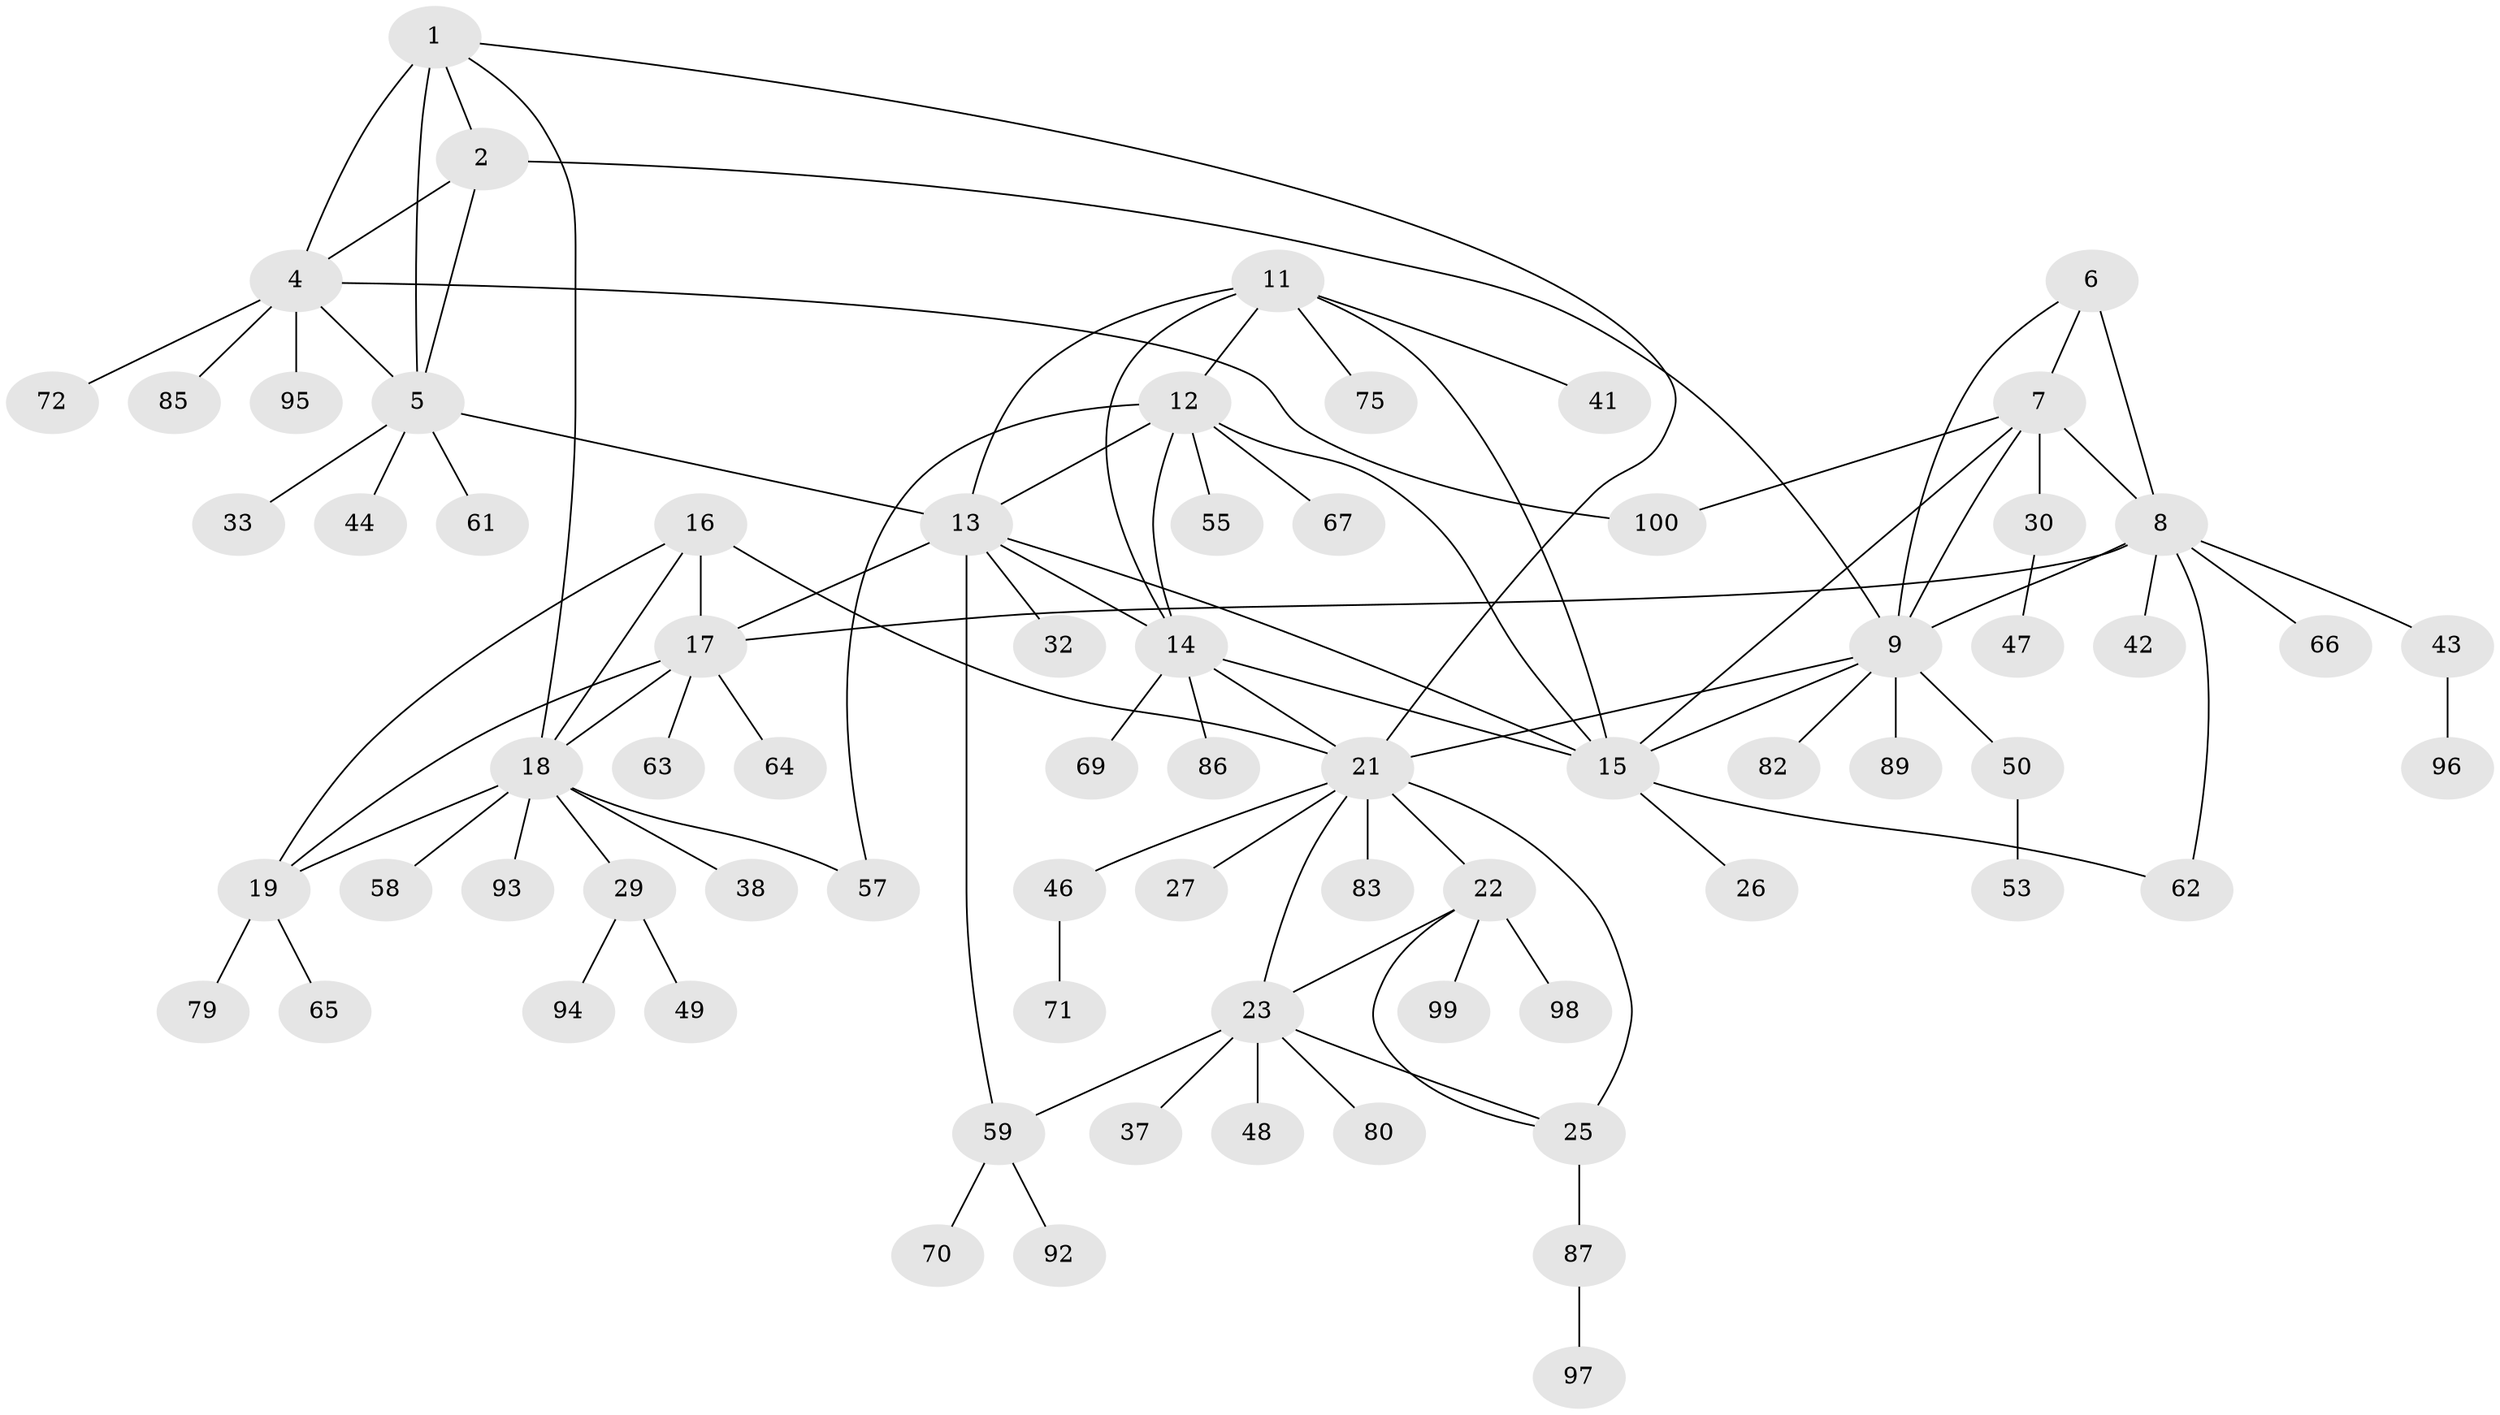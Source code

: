 // original degree distribution, {6: 0.05, 4: 0.05, 9: 0.03, 8: 0.05, 5: 0.02, 11: 0.02, 7: 0.06, 1: 0.57, 2: 0.13, 3: 0.02}
// Generated by graph-tools (version 1.1) at 2025/11/02/27/25 16:11:31]
// undirected, 72 vertices, 100 edges
graph export_dot {
graph [start="1"]
  node [color=gray90,style=filled];
  1 [super="+3"];
  2 [super="+76"];
  4 [super="+28"];
  5 [super="+74"];
  6;
  7 [super="+45"];
  8 [super="+10"];
  9 [super="+34"];
  11 [super="+40"];
  12 [super="+31"];
  13 [super="+81"];
  14 [super="+51"];
  15 [super="+60"];
  16 [super="+36"];
  17 [super="+20"];
  18 [super="+88"];
  19 [super="+91"];
  21 [super="+24"];
  22 [super="+90"];
  23 [super="+54"];
  25 [super="+56"];
  26;
  27 [super="+35"];
  29 [super="+78"];
  30 [super="+39"];
  32;
  33;
  37;
  38;
  41;
  42;
  43;
  44;
  46 [super="+73"];
  47;
  48;
  49 [super="+52"];
  50;
  53 [super="+84"];
  55;
  57;
  58 [super="+68"];
  59;
  61;
  62;
  63;
  64;
  65;
  66;
  67;
  69;
  70;
  71;
  72;
  75 [super="+77"];
  79;
  80;
  82;
  83;
  85;
  86;
  87;
  89;
  92;
  93;
  94;
  95;
  96;
  97;
  98;
  99;
  100;
  1 -- 2 [weight=2];
  1 -- 4 [weight=2];
  1 -- 5 [weight=2];
  1 -- 18;
  1 -- 21;
  2 -- 4;
  2 -- 5;
  2 -- 9;
  4 -- 5;
  4 -- 72;
  4 -- 100;
  4 -- 85;
  4 -- 95;
  5 -- 13;
  5 -- 33;
  5 -- 44;
  5 -- 61;
  6 -- 7;
  6 -- 8 [weight=2];
  6 -- 9;
  7 -- 8 [weight=2];
  7 -- 9;
  7 -- 15;
  7 -- 30;
  7 -- 100;
  8 -- 9 [weight=2];
  8 -- 42;
  8 -- 66;
  8 -- 43;
  8 -- 62;
  8 -- 17;
  9 -- 50;
  9 -- 82;
  9 -- 89;
  9 -- 21;
  9 -- 15;
  11 -- 12;
  11 -- 13;
  11 -- 14;
  11 -- 15;
  11 -- 41;
  11 -- 75;
  12 -- 13;
  12 -- 14;
  12 -- 15;
  12 -- 55;
  12 -- 57;
  12 -- 67;
  13 -- 14;
  13 -- 15;
  13 -- 32;
  13 -- 59;
  13 -- 17;
  14 -- 15;
  14 -- 21;
  14 -- 69;
  14 -- 86;
  15 -- 26;
  15 -- 62;
  16 -- 17 [weight=2];
  16 -- 18;
  16 -- 19;
  16 -- 21;
  17 -- 18 [weight=2];
  17 -- 19 [weight=2];
  17 -- 64;
  17 -- 63;
  18 -- 19;
  18 -- 29;
  18 -- 38;
  18 -- 57;
  18 -- 58;
  18 -- 93;
  19 -- 65;
  19 -- 79;
  21 -- 22 [weight=2];
  21 -- 23 [weight=2];
  21 -- 25 [weight=2];
  21 -- 46;
  21 -- 83;
  21 -- 27;
  22 -- 23;
  22 -- 25;
  22 -- 98;
  22 -- 99;
  23 -- 25;
  23 -- 37;
  23 -- 48;
  23 -- 59;
  23 -- 80;
  25 -- 87;
  29 -- 49;
  29 -- 94;
  30 -- 47;
  43 -- 96;
  46 -- 71;
  50 -- 53;
  59 -- 70;
  59 -- 92;
  87 -- 97;
}
